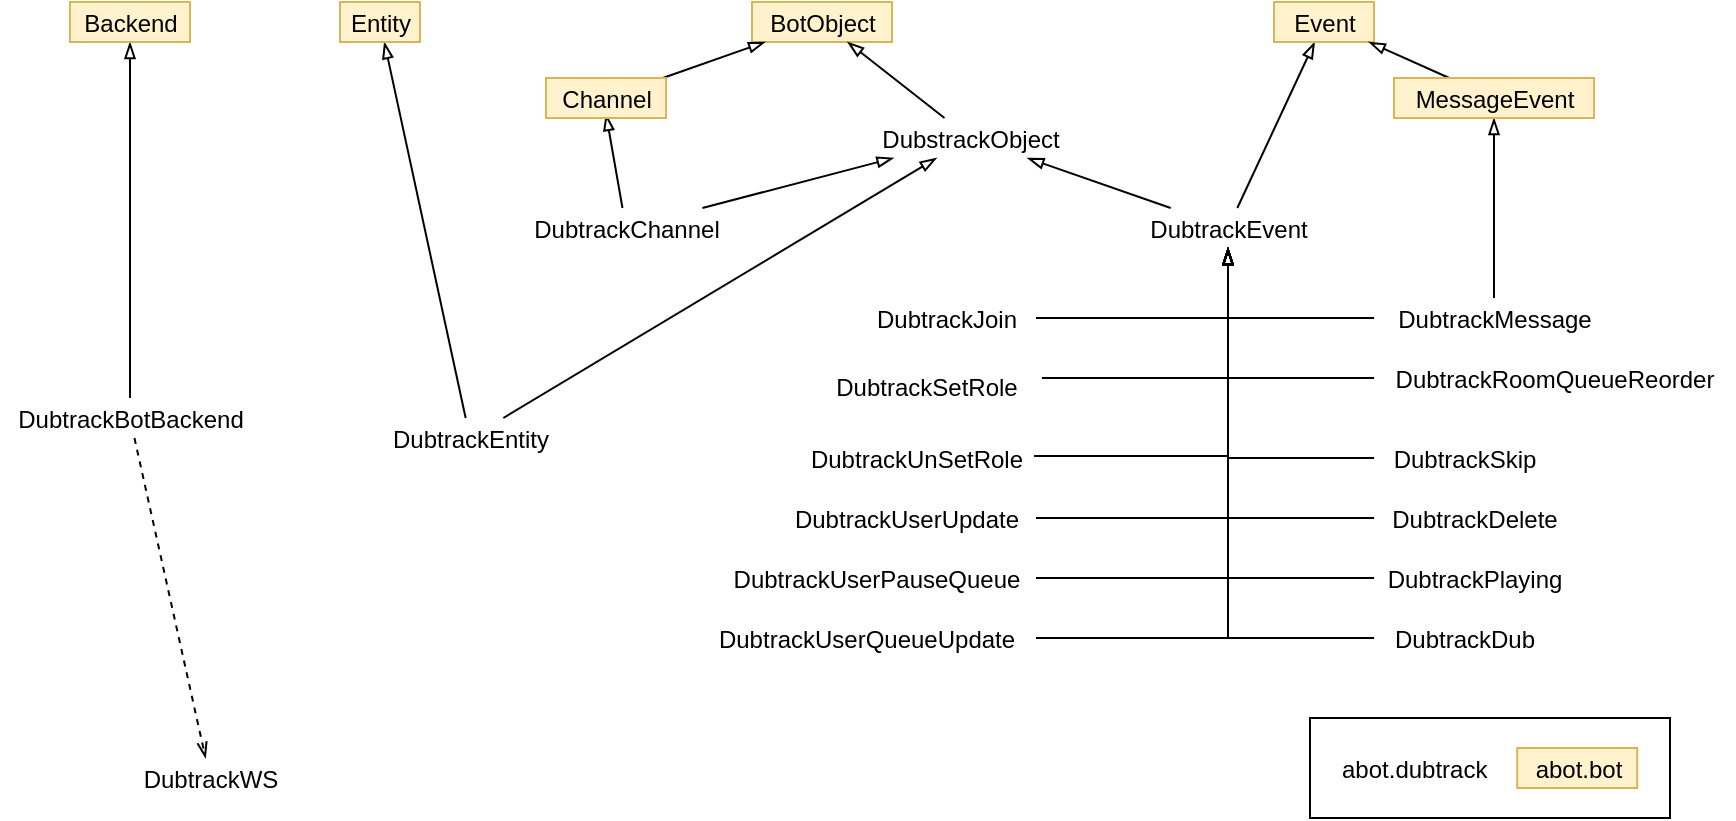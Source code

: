 <mxfile version="10.7.5" type="device"><diagram id="CqRvBB-U-UzCdlTlNxXa" name="Page-1"><mxGraphModel dx="1562" dy="704" grid="1" gridSize="10" guides="1" tooltips="1" connect="1" arrows="1" fold="1" page="0" pageScale="1" pageWidth="400" pageHeight="550" math="0" shadow="0"><root><mxCell id="0"/><mxCell id="1" parent="0"/><mxCell id="c8d46lN05sP83XpkL2D8-1" value="BotObject" style="text;html=1;resizable=0;points=[];autosize=1;align=center;verticalAlign=bottom;spacingTop=-4;fillColor=#fff2cc;strokeColor=#d6b656;" vertex="1" parent="1"><mxGeometry x="81" y="172" width="70" height="20" as="geometry"/></mxCell><mxCell id="c8d46lN05sP83XpkL2D8-19" style="edgeStyle=none;rounded=0;orthogonalLoop=1;jettySize=auto;html=1;endArrow=blockThin;endFill=0;align=center;verticalAlign=bottom;" edge="1" parent="1" source="c8d46lN05sP83XpkL2D8-2" target="c8d46lN05sP83XpkL2D8-1"><mxGeometry relative="1" as="geometry"/></mxCell><mxCell id="c8d46lN05sP83XpkL2D8-2" value="DubstrackObject" style="text;html=1;resizable=0;points=[];autosize=1;align=center;verticalAlign=bottom;spacingTop=-4;" vertex="1" parent="1"><mxGeometry x="135" y="230" width="110" height="20" as="geometry"/></mxCell><mxCell id="c8d46lN05sP83XpkL2D8-18" style="edgeStyle=none;rounded=0;orthogonalLoop=1;jettySize=auto;html=1;endArrow=blockThin;endFill=0;align=center;verticalAlign=bottom;" edge="1" parent="1" source="c8d46lN05sP83XpkL2D8-14" target="c8d46lN05sP83XpkL2D8-2"><mxGeometry relative="1" as="geometry"/></mxCell><mxCell id="c8d46lN05sP83XpkL2D8-37" style="edgeStyle=none;rounded=0;orthogonalLoop=1;jettySize=auto;html=1;entryX=0.5;entryY=0.9;entryDx=0;entryDy=0;entryPerimeter=0;endArrow=blockThin;endFill=0;align=center;verticalAlign=bottom;" edge="1" parent="1" source="c8d46lN05sP83XpkL2D8-14" target="c8d46lN05sP83XpkL2D8-16"><mxGeometry relative="1" as="geometry"/></mxCell><mxCell id="c8d46lN05sP83XpkL2D8-14" value="DubtrackChannel" style="text;html=1;resizable=0;points=[];autosize=1;align=center;verticalAlign=bottom;spacingTop=-4;" vertex="1" parent="1"><mxGeometry x="-37" y="275" width="110" height="20" as="geometry"/></mxCell><mxCell id="c8d46lN05sP83XpkL2D8-27" style="edgeStyle=none;rounded=0;orthogonalLoop=1;jettySize=auto;html=1;endArrow=blockThin;endFill=0;align=center;verticalAlign=bottom;" edge="1" parent="1" source="c8d46lN05sP83XpkL2D8-16" target="c8d46lN05sP83XpkL2D8-1"><mxGeometry relative="1" as="geometry"/></mxCell><mxCell id="c8d46lN05sP83XpkL2D8-16" value="Channel" style="text;html=1;resizable=0;points=[];autosize=1;align=center;verticalAlign=bottom;spacingTop=-4;fillColor=#fff2cc;strokeColor=#d6b656;" vertex="1" parent="1"><mxGeometry x="-22" y="210" width="60" height="20" as="geometry"/></mxCell><mxCell id="c8d46lN05sP83XpkL2D8-21" style="edgeStyle=none;rounded=0;orthogonalLoop=1;jettySize=auto;html=1;endArrow=blockThin;endFill=0;align=center;verticalAlign=bottom;" edge="1" parent="1" source="c8d46lN05sP83XpkL2D8-20" target="c8d46lN05sP83XpkL2D8-2"><mxGeometry relative="1" as="geometry"/></mxCell><mxCell id="c8d46lN05sP83XpkL2D8-23" style="edgeStyle=none;rounded=0;orthogonalLoop=1;jettySize=auto;html=1;endArrow=blockThin;endFill=0;align=center;verticalAlign=bottom;" edge="1" parent="1" source="c8d46lN05sP83XpkL2D8-20" target="c8d46lN05sP83XpkL2D8-22"><mxGeometry relative="1" as="geometry"/></mxCell><mxCell id="c8d46lN05sP83XpkL2D8-20" value="DubtrackEntity" style="text;html=1;resizable=0;points=[];autosize=1;align=center;verticalAlign=bottom;spacingTop=-4;" vertex="1" parent="1"><mxGeometry x="-105" y="380" width="90" height="20" as="geometry"/></mxCell><mxCell id="c8d46lN05sP83XpkL2D8-22" value="&lt;div&gt;Entity&lt;/div&gt;" style="text;html=1;resizable=0;points=[];autosize=1;align=center;verticalAlign=bottom;spacingTop=-4;fillColor=#fff2cc;strokeColor=#d6b656;" vertex="1" parent="1"><mxGeometry x="-125" y="172" width="40" height="20" as="geometry"/></mxCell><mxCell id="c8d46lN05sP83XpkL2D8-30" style="edgeStyle=orthogonalEdgeStyle;rounded=0;orthogonalLoop=1;jettySize=auto;html=1;endArrow=blockThin;endFill=0;align=center;verticalAlign=bottom;" edge="1" parent="1" source="c8d46lN05sP83XpkL2D8-28" target="c8d46lN05sP83XpkL2D8-29"><mxGeometry relative="1" as="geometry"/></mxCell><mxCell id="c8d46lN05sP83XpkL2D8-35" style="edgeStyle=none;rounded=0;orthogonalLoop=1;jettySize=auto;html=1;endArrow=blockThin;endFill=0;align=center;verticalAlign=bottom;" edge="1" parent="1" source="c8d46lN05sP83XpkL2D8-28" target="c8d46lN05sP83XpkL2D8-34"><mxGeometry relative="1" as="geometry"/></mxCell><mxCell id="c8d46lN05sP83XpkL2D8-28" value="&lt;div&gt;&lt;div&gt;&lt;span&gt;DubtrackMessage&lt;/span&gt;&lt;/div&gt;&lt;/div&gt;" style="text;html=1;resizable=0;points=[];autosize=1;align=center;verticalAlign=bottom;spacingTop=-4;" vertex="1" parent="1"><mxGeometry x="392" y="320" width="120" height="20" as="geometry"/></mxCell><mxCell id="c8d46lN05sP83XpkL2D8-31" style="edgeStyle=none;rounded=0;orthogonalLoop=1;jettySize=auto;html=1;endArrow=blockThin;endFill=0;align=center;verticalAlign=bottom;" edge="1" parent="1" source="c8d46lN05sP83XpkL2D8-29" target="c8d46lN05sP83XpkL2D8-2"><mxGeometry relative="1" as="geometry"/></mxCell><mxCell id="c8d46lN05sP83XpkL2D8-33" style="edgeStyle=none;rounded=0;orthogonalLoop=1;jettySize=auto;html=1;endArrow=blockThin;endFill=0;align=center;verticalAlign=bottom;" edge="1" parent="1" source="c8d46lN05sP83XpkL2D8-29" target="c8d46lN05sP83XpkL2D8-32"><mxGeometry relative="1" as="geometry"/></mxCell><mxCell id="c8d46lN05sP83XpkL2D8-29" value="&lt;div&gt;DubtrackEvent&lt;/div&gt;" style="text;html=1;resizable=0;points=[];autosize=1;align=center;verticalAlign=bottom;spacingTop=-4;" vertex="1" parent="1"><mxGeometry x="274" y="275" width="90" height="20" as="geometry"/></mxCell><mxCell id="c8d46lN05sP83XpkL2D8-32" value="Event" style="text;html=1;resizable=0;points=[];autosize=1;align=center;verticalAlign=bottom;spacingTop=-4;fillColor=#fff2cc;strokeColor=#d6b656;" vertex="1" parent="1"><mxGeometry x="342" y="172" width="50" height="20" as="geometry"/></mxCell><mxCell id="c8d46lN05sP83XpkL2D8-36" style="edgeStyle=none;rounded=0;orthogonalLoop=1;jettySize=auto;html=1;endArrow=blockThin;endFill=0;align=center;verticalAlign=bottom;" edge="1" parent="1" source="c8d46lN05sP83XpkL2D8-34" target="c8d46lN05sP83XpkL2D8-32"><mxGeometry relative="1" as="geometry"/></mxCell><mxCell id="c8d46lN05sP83XpkL2D8-34" value="MessageEvent" style="text;html=1;resizable=0;points=[];autosize=1;align=center;verticalAlign=bottom;spacingTop=-4;fillColor=#fff2cc;strokeColor=#d6b656;" vertex="1" parent="1"><mxGeometry x="402" y="210" width="100" height="20" as="geometry"/></mxCell><mxCell id="c8d46lN05sP83XpkL2D8-39" style="edgeStyle=orthogonalEdgeStyle;rounded=0;orthogonalLoop=1;jettySize=auto;html=1;endArrow=blockThin;endFill=0;align=center;verticalAlign=bottom;" edge="1" parent="1" source="c8d46lN05sP83XpkL2D8-38" target="c8d46lN05sP83XpkL2D8-29"><mxGeometry relative="1" as="geometry"/></mxCell><mxCell id="c8d46lN05sP83XpkL2D8-38" value="&lt;div&gt;&lt;div&gt;&lt;span&gt;DubtrackSkip&lt;/span&gt;&lt;/div&gt;&lt;/div&gt;" style="text;html=1;resizable=0;points=[];autosize=1;align=center;verticalAlign=bottom;spacingTop=-4;" vertex="1" parent="1"><mxGeometry x="392" y="390" width="90" height="20" as="geometry"/></mxCell><mxCell id="c8d46lN05sP83XpkL2D8-41" style="edgeStyle=orthogonalEdgeStyle;rounded=0;orthogonalLoop=1;jettySize=auto;html=1;endArrow=blockThin;endFill=0;align=center;verticalAlign=bottom;" edge="1" parent="1" source="c8d46lN05sP83XpkL2D8-40" target="c8d46lN05sP83XpkL2D8-29"><mxGeometry relative="1" as="geometry"/></mxCell><mxCell id="c8d46lN05sP83XpkL2D8-40" value="&lt;div&gt;&lt;div&gt;&lt;span&gt;DubtrackDelete&lt;/span&gt;&lt;/div&gt;&lt;/div&gt;" style="text;html=1;resizable=0;points=[];autosize=1;align=center;verticalAlign=bottom;spacingTop=-4;" vertex="1" parent="1"><mxGeometry x="392" y="420" width="100" height="20" as="geometry"/></mxCell><mxCell id="c8d46lN05sP83XpkL2D8-43" style="edgeStyle=orthogonalEdgeStyle;rounded=0;orthogonalLoop=1;jettySize=auto;html=1;endArrow=blockThin;endFill=0;align=center;verticalAlign=bottom;" edge="1" parent="1" source="c8d46lN05sP83XpkL2D8-42" target="c8d46lN05sP83XpkL2D8-29"><mxGeometry relative="1" as="geometry"/></mxCell><mxCell id="c8d46lN05sP83XpkL2D8-42" value="&lt;div&gt;&lt;div&gt;&lt;span&gt;DubtrackDub&lt;/span&gt;&lt;/div&gt;&lt;/div&gt;" style="text;html=1;resizable=0;points=[];autosize=1;align=center;verticalAlign=bottom;spacingTop=-4;" vertex="1" parent="1"><mxGeometry x="392" y="480" width="90" height="20" as="geometry"/></mxCell><mxCell id="c8d46lN05sP83XpkL2D8-45" style="edgeStyle=orthogonalEdgeStyle;rounded=0;orthogonalLoop=1;jettySize=auto;html=1;endArrow=blockThin;endFill=0;align=center;verticalAlign=bottom;" edge="1" parent="1" source="c8d46lN05sP83XpkL2D8-44" target="c8d46lN05sP83XpkL2D8-29"><mxGeometry relative="1" as="geometry"/></mxCell><mxCell id="c8d46lN05sP83XpkL2D8-44" value="&lt;div&gt;&lt;div&gt;&lt;span&gt;DubtrackRoomQueueReorder&lt;/span&gt;&lt;/div&gt;&lt;/div&gt;" style="text;html=1;resizable=0;points=[];autosize=1;align=center;verticalAlign=bottom;spacingTop=-4;" vertex="1" parent="1"><mxGeometry x="392" y="350" width="180" height="20" as="geometry"/></mxCell><mxCell id="c8d46lN05sP83XpkL2D8-47" style="edgeStyle=orthogonalEdgeStyle;rounded=0;orthogonalLoop=1;jettySize=auto;html=1;endArrow=blockThin;endFill=0;align=center;verticalAlign=bottom;" edge="1" parent="1" source="c8d46lN05sP83XpkL2D8-46" target="c8d46lN05sP83XpkL2D8-29"><mxGeometry relative="1" as="geometry"/></mxCell><mxCell id="c8d46lN05sP83XpkL2D8-46" value="&lt;div&gt;&lt;div&gt;&lt;span&gt;DubtrackUserQueueUpdate&lt;/span&gt;&lt;/div&gt;&lt;/div&gt;" style="text;html=1;resizable=0;points=[];autosize=1;align=center;verticalAlign=bottom;spacingTop=-4;" vertex="1" parent="1"><mxGeometry x="53" y="480" width="170" height="20" as="geometry"/></mxCell><mxCell id="c8d46lN05sP83XpkL2D8-49" style="edgeStyle=orthogonalEdgeStyle;rounded=0;orthogonalLoop=1;jettySize=auto;html=1;endArrow=blockThin;endFill=0;align=center;verticalAlign=bottom;" edge="1" parent="1" source="c8d46lN05sP83XpkL2D8-48" target="c8d46lN05sP83XpkL2D8-29"><mxGeometry relative="1" as="geometry"/></mxCell><mxCell id="c8d46lN05sP83XpkL2D8-48" value="&lt;div&gt;&lt;div&gt;&lt;span&gt;DubtrackPlaying&lt;/span&gt;&lt;/div&gt;&lt;/div&gt;" style="text;html=1;resizable=0;points=[];autosize=1;align=center;verticalAlign=bottom;spacingTop=-4;" vertex="1" parent="1"><mxGeometry x="392" y="450" width="100" height="20" as="geometry"/></mxCell><mxCell id="c8d46lN05sP83XpkL2D8-51" style="edgeStyle=orthogonalEdgeStyle;rounded=0;orthogonalLoop=1;jettySize=auto;html=1;endArrow=blockThin;endFill=0;align=center;verticalAlign=bottom;" edge="1" parent="1" source="c8d46lN05sP83XpkL2D8-50" target="c8d46lN05sP83XpkL2D8-29"><mxGeometry relative="1" as="geometry"/></mxCell><mxCell id="c8d46lN05sP83XpkL2D8-50" value="&lt;div&gt;&lt;div&gt;&lt;span&gt;DubtrackJoin&lt;/span&gt;&lt;/div&gt;&lt;/div&gt;" style="text;html=1;resizable=0;points=[];autosize=1;align=center;verticalAlign=bottom;spacingTop=-4;" vertex="1" parent="1"><mxGeometry x="133" y="320" width="90" height="20" as="geometry"/></mxCell><mxCell id="c8d46lN05sP83XpkL2D8-53" value="" style="edgeStyle=orthogonalEdgeStyle;rounded=0;orthogonalLoop=1;jettySize=auto;html=1;endArrow=blockThin;endFill=0;align=center;verticalAlign=bottom;" edge="1" parent="1" source="c8d46lN05sP83XpkL2D8-52" target="c8d46lN05sP83XpkL2D8-29"><mxGeometry relative="1" as="geometry"/></mxCell><mxCell id="c8d46lN05sP83XpkL2D8-52" value="&lt;div&gt;&lt;div&gt;&lt;span&gt;DubtrackUserPauseQueue&lt;/span&gt;&lt;/div&gt;&lt;/div&gt;" style="text;html=1;resizable=0;points=[];autosize=1;align=center;verticalAlign=bottom;spacingTop=-4;" vertex="1" parent="1"><mxGeometry x="63" y="450" width="160" height="20" as="geometry"/></mxCell><mxCell id="c8d46lN05sP83XpkL2D8-55" style="edgeStyle=orthogonalEdgeStyle;rounded=0;orthogonalLoop=1;jettySize=auto;html=1;endArrow=blockThin;endFill=0;align=center;verticalAlign=bottom;exitX=1.027;exitY=0.3;exitDx=0;exitDy=0;exitPerimeter=0;" edge="1" parent="1" source="c8d46lN05sP83XpkL2D8-54" target="c8d46lN05sP83XpkL2D8-29"><mxGeometry relative="1" as="geometry"/></mxCell><mxCell id="c8d46lN05sP83XpkL2D8-54" value="&lt;div&gt;&lt;div&gt;&lt;span&gt;DubtrackSetRole&lt;/span&gt;&lt;/div&gt;&lt;/div&gt;" style="text;html=1;resizable=0;points=[];autosize=1;align=center;verticalAlign=bottom;spacingTop=-4;" vertex="1" parent="1"><mxGeometry x="113" y="354" width="110" height="20" as="geometry"/></mxCell><mxCell id="c8d46lN05sP83XpkL2D8-57" style="edgeStyle=orthogonalEdgeStyle;rounded=0;orthogonalLoop=1;jettySize=auto;html=1;endArrow=blockThin;endFill=0;align=center;verticalAlign=bottom;exitX=0.992;exitY=0.45;exitDx=0;exitDy=0;exitPerimeter=0;" edge="1" parent="1" source="c8d46lN05sP83XpkL2D8-56" target="c8d46lN05sP83XpkL2D8-29"><mxGeometry relative="1" as="geometry"/></mxCell><mxCell id="c8d46lN05sP83XpkL2D8-56" value="&lt;div&gt;&lt;div&gt;&lt;span&gt;DubtrackUnSetRole&lt;/span&gt;&lt;/div&gt;&lt;/div&gt;" style="text;html=1;resizable=0;points=[];autosize=1;align=center;verticalAlign=bottom;spacingTop=-4;" vertex="1" parent="1"><mxGeometry x="103" y="390" width="120" height="20" as="geometry"/></mxCell><mxCell id="c8d46lN05sP83XpkL2D8-59" style="edgeStyle=orthogonalEdgeStyle;rounded=0;orthogonalLoop=1;jettySize=auto;html=1;endArrow=blockThin;endFill=0;align=center;verticalAlign=bottom;" edge="1" parent="1" source="c8d46lN05sP83XpkL2D8-58" target="c8d46lN05sP83XpkL2D8-29"><mxGeometry relative="1" as="geometry"/></mxCell><mxCell id="c8d46lN05sP83XpkL2D8-58" value="&lt;div&gt;&lt;div&gt;&lt;span&gt;DubtrackUserUpdate&lt;/span&gt;&lt;/div&gt;&lt;/div&gt;" style="text;html=1;resizable=0;points=[];autosize=1;align=center;verticalAlign=bottom;spacingTop=-4;" vertex="1" parent="1"><mxGeometry x="93" y="420" width="130" height="20" as="geometry"/></mxCell><mxCell id="c8d46lN05sP83XpkL2D8-62" style="edgeStyle=none;rounded=0;orthogonalLoop=1;jettySize=auto;html=1;endArrow=blockThin;endFill=0;align=center;verticalAlign=bottom;" edge="1" parent="1" source="c8d46lN05sP83XpkL2D8-60" target="c8d46lN05sP83XpkL2D8-61"><mxGeometry relative="1" as="geometry"/></mxCell><mxCell id="c8d46lN05sP83XpkL2D8-66" style="edgeStyle=none;rounded=0;orthogonalLoop=1;jettySize=auto;html=1;endArrow=openThin;endFill=0;align=center;dashed=1;" edge="1" parent="1" source="c8d46lN05sP83XpkL2D8-60" target="c8d46lN05sP83XpkL2D8-63"><mxGeometry relative="1" as="geometry"/></mxCell><mxCell id="c8d46lN05sP83XpkL2D8-60" value="&lt;div&gt;&lt;div&gt;&lt;span&gt;DubtrackBotBackend&lt;/span&gt;&lt;/div&gt;&lt;/div&gt;" style="text;html=1;resizable=0;points=[];autosize=1;align=center;verticalAlign=bottom;spacingTop=-4;" vertex="1" parent="1"><mxGeometry x="-295" y="370" width="130" height="20" as="geometry"/></mxCell><mxCell id="c8d46lN05sP83XpkL2D8-61" value="&lt;div&gt;&lt;div&gt;&lt;span&gt;Backend&lt;/span&gt;&lt;/div&gt;&lt;/div&gt;" style="text;html=1;resizable=0;points=[];autosize=1;align=center;verticalAlign=bottom;spacingTop=-4;fillColor=#fff2cc;strokeColor=#d6b656;" vertex="1" parent="1"><mxGeometry x="-260" y="172" width="60" height="20" as="geometry"/></mxCell><mxCell id="c8d46lN05sP83XpkL2D8-63" value="&lt;div&gt;&lt;div&gt;&lt;span&gt;DubtrackWS&lt;/span&gt;&lt;/div&gt;&lt;/div&gt;" style="text;html=1;resizable=0;points=[];autosize=1;align=center;verticalAlign=bottom;spacingTop=-4;" vertex="1" parent="1"><mxGeometry x="-230" y="550" width="80" height="20" as="geometry"/></mxCell><mxCell id="c8d46lN05sP83XpkL2D8-75" value="" style="group" vertex="1" connectable="0" parent="1"><mxGeometry x="360" y="530" width="180" height="50" as="geometry"/></mxCell><mxCell id="c8d46lN05sP83XpkL2D8-71" value="" style="html=1;align=center;" vertex="1" parent="c8d46lN05sP83XpkL2D8-75"><mxGeometry width="180" height="50" as="geometry"/></mxCell><mxCell id="c8d46lN05sP83XpkL2D8-69" value="abot.dubtrack" style="text;html=1;resizable=0;points=[];autosize=1;align=left;verticalAlign=bottom;spacingTop=-4;" vertex="1" parent="c8d46lN05sP83XpkL2D8-75"><mxGeometry x="13.7" y="15" width="90" height="20" as="geometry"/></mxCell><mxCell id="c8d46lN05sP83XpkL2D8-24" value="abot.bot" style="text;html=1;resizable=0;points=[];autosize=1;align=center;verticalAlign=bottom;spacingTop=-4;fillColor=#fff2cc;strokeColor=#d6b656;" vertex="1" parent="c8d46lN05sP83XpkL2D8-75"><mxGeometry x="103.6" y="15" width="60" height="20" as="geometry"/></mxCell></root></mxGraphModel></diagram></mxfile>